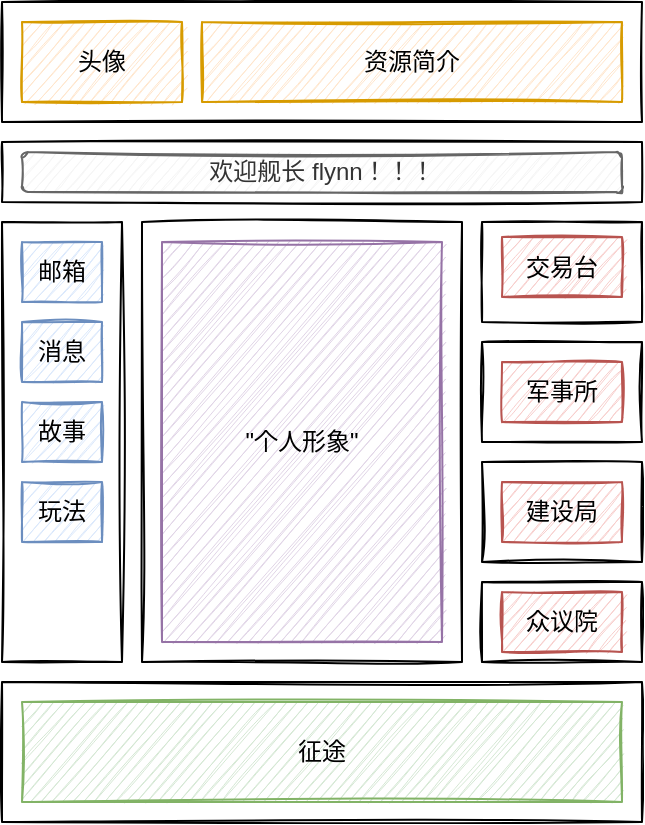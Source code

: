 <mxfile version="13.3.9" type="device" pages="2"><diagram id="rrv9pWi4wV1qNpefByG9" name="main"><mxGraphModel dx="542" dy="394" grid="1" gridSize="10" guides="1" tooltips="1" connect="1" arrows="1" fold="1" page="1" pageScale="1" pageWidth="827" pageHeight="1169" math="0" shadow="0"><root><mxCell id="0"/><mxCell id="1" parent="0"/><mxCell id="nMw8yzrUbz-jZ69x6Hvd-2" value="" style="rounded=0;whiteSpace=wrap;html=1;align=center;verticalAlign=middle;sketch=1;" vertex="1" parent="1"><mxGeometry x="190" y="110" width="320" height="60" as="geometry"/></mxCell><mxCell id="nMw8yzrUbz-jZ69x6Hvd-4" value="" style="rounded=0;whiteSpace=wrap;html=1;align=center;verticalAlign=middle;sketch=1;" vertex="1" parent="1"><mxGeometry x="430" y="220" width="80" height="50" as="geometry"/></mxCell><mxCell id="nMw8yzrUbz-jZ69x6Hvd-5" value="" style="rounded=0;whiteSpace=wrap;html=1;align=center;verticalAlign=middle;sketch=1;" vertex="1" parent="1"><mxGeometry x="430" y="280" width="80" height="50" as="geometry"/></mxCell><mxCell id="nMw8yzrUbz-jZ69x6Hvd-6" value="" style="rounded=0;whiteSpace=wrap;html=1;align=center;verticalAlign=middle;sketch=1;" vertex="1" parent="1"><mxGeometry x="430" y="340" width="80" height="50" as="geometry"/></mxCell><mxCell id="nMw8yzrUbz-jZ69x6Hvd-7" value="" style="rounded=0;whiteSpace=wrap;html=1;align=center;verticalAlign=middle;sketch=1;" vertex="1" parent="1"><mxGeometry x="430" y="400" width="80" height="40" as="geometry"/></mxCell><mxCell id="nMw8yzrUbz-jZ69x6Hvd-8" value="" style="rounded=0;whiteSpace=wrap;html=1;align=center;verticalAlign=middle;sketch=1;" vertex="1" parent="1"><mxGeometry x="190" y="450" width="320" height="70" as="geometry"/></mxCell><mxCell id="nMw8yzrUbz-jZ69x6Hvd-9" value="" style="rounded=0;whiteSpace=wrap;html=1;align=center;verticalAlign=middle;sketch=1;" vertex="1" parent="1"><mxGeometry x="260" y="220" width="160" height="220" as="geometry"/></mxCell><mxCell id="nMw8yzrUbz-jZ69x6Hvd-10" value="" style="rounded=0;whiteSpace=wrap;html=1;align=center;verticalAlign=middle;sketch=1;" vertex="1" parent="1"><mxGeometry x="190" y="180" width="320" height="30" as="geometry"/></mxCell><mxCell id="nMw8yzrUbz-jZ69x6Hvd-12" value="" style="rounded=0;whiteSpace=wrap;html=1;align=center;verticalAlign=middle;sketch=1;" vertex="1" parent="1"><mxGeometry x="190" y="220" width="60" height="220" as="geometry"/></mxCell><mxCell id="nMw8yzrUbz-jZ69x6Hvd-14" value="头像" style="rounded=0;whiteSpace=wrap;html=1;sketch=1;align=center;verticalAlign=middle;fillColor=#ffe6cc;strokeColor=#d79b00;" vertex="1" parent="1"><mxGeometry x="200" y="120" width="80" height="40" as="geometry"/></mxCell><mxCell id="nMw8yzrUbz-jZ69x6Hvd-15" value="资源简介" style="rounded=0;whiteSpace=wrap;html=1;sketch=1;align=center;verticalAlign=middle;fillColor=#ffe6cc;strokeColor=#d79b00;" vertex="1" parent="1"><mxGeometry x="290" y="120" width="210" height="40" as="geometry"/></mxCell><mxCell id="nMw8yzrUbz-jZ69x6Hvd-20" value="欢迎舰长 flynn！！！" style="rounded=1;whiteSpace=wrap;html=1;sketch=1;align=center;verticalAlign=middle;fillColor=#f5f5f5;strokeColor=#666666;fontColor=#333333;" vertex="1" parent="1"><mxGeometry x="200" y="185" width="300" height="20" as="geometry"/></mxCell><mxCell id="nMw8yzrUbz-jZ69x6Hvd-21" value="邮箱" style="rounded=0;whiteSpace=wrap;html=1;sketch=1;align=center;verticalAlign=middle;fillColor=#dae8fc;strokeColor=#6c8ebf;" vertex="1" parent="1"><mxGeometry x="200" y="230" width="40" height="30" as="geometry"/></mxCell><mxCell id="nMw8yzrUbz-jZ69x6Hvd-23" value="消息" style="rounded=0;whiteSpace=wrap;html=1;sketch=1;align=center;verticalAlign=middle;fillColor=#dae8fc;strokeColor=#6c8ebf;" vertex="1" parent="1"><mxGeometry x="200" y="270" width="40" height="30" as="geometry"/></mxCell><mxCell id="nMw8yzrUbz-jZ69x6Hvd-24" value="故事" style="rounded=0;whiteSpace=wrap;html=1;sketch=1;align=center;verticalAlign=middle;fillColor=#dae8fc;strokeColor=#6c8ebf;" vertex="1" parent="1"><mxGeometry x="200" y="310" width="40" height="30" as="geometry"/></mxCell><mxCell id="nMw8yzrUbz-jZ69x6Hvd-25" value="&quot;个人形象&quot;" style="rounded=0;whiteSpace=wrap;html=1;sketch=1;align=center;verticalAlign=middle;fillColor=#e1d5e7;strokeColor=#9673a6;" vertex="1" parent="1"><mxGeometry x="270" y="230" width="140" height="200" as="geometry"/></mxCell><mxCell id="nMw8yzrUbz-jZ69x6Hvd-26" value="&lt;span&gt;征途&lt;/span&gt;" style="rounded=0;whiteSpace=wrap;html=1;sketch=1;align=center;fillColor=#d5e8d4;strokeColor=#82b366;" vertex="1" parent="1"><mxGeometry x="200" y="460" width="300" height="50" as="geometry"/></mxCell><mxCell id="nMw8yzrUbz-jZ69x6Hvd-27" value="交易台" style="rounded=0;whiteSpace=wrap;html=1;align=center;verticalAlign=middle;sketch=1;fillColor=#f8cecc;strokeColor=#b85450;" vertex="1" parent="1"><mxGeometry x="440" y="227.5" width="60" height="30" as="geometry"/></mxCell><mxCell id="nMw8yzrUbz-jZ69x6Hvd-28" value="军事所" style="rounded=0;whiteSpace=wrap;html=1;align=center;verticalAlign=middle;sketch=1;fillColor=#f8cecc;strokeColor=#b85450;" vertex="1" parent="1"><mxGeometry x="440" y="290" width="60" height="30" as="geometry"/></mxCell><mxCell id="nMw8yzrUbz-jZ69x6Hvd-29" value="建设局" style="rounded=0;whiteSpace=wrap;html=1;align=center;verticalAlign=middle;sketch=1;fillColor=#f8cecc;strokeColor=#b85450;" vertex="1" parent="1"><mxGeometry x="440" y="350" width="60" height="30" as="geometry"/></mxCell><mxCell id="nMw8yzrUbz-jZ69x6Hvd-30" value="众议院" style="rounded=0;whiteSpace=wrap;html=1;align=center;verticalAlign=middle;sketch=1;fillColor=#f8cecc;strokeColor=#b85450;" vertex="1" parent="1"><mxGeometry x="440" y="405" width="60" height="30" as="geometry"/></mxCell><mxCell id="nMw8yzrUbz-jZ69x6Hvd-31" value="玩法" style="rounded=0;whiteSpace=wrap;html=1;sketch=1;align=center;verticalAlign=middle;fillColor=#dae8fc;strokeColor=#6c8ebf;" vertex="1" parent="1"><mxGeometry x="200" y="350" width="40" height="30" as="geometry"/></mxCell></root></mxGraphModel></diagram><diagram id="PW588V2C4Bim0Hd8TUtH" name="第 2 页"><mxGraphModel dx="786" dy="572" grid="1" gridSize="10" guides="1" tooltips="1" connect="1" arrows="1" fold="1" page="1" pageScale="1" pageWidth="827" pageHeight="1169" math="0" shadow="0"><root><mxCell id="XcG4hheMrX6GKUmbWiF8-0"/><mxCell id="XcG4hheMrX6GKUmbWiF8-1" parent="XcG4hheMrX6GKUmbWiF8-0"/><mxCell id="87kkZU1lEASfqNuCCkl2-0" value="" style="rounded=0;whiteSpace=wrap;html=1;align=center;verticalAlign=middle;sketch=0;" vertex="1" parent="XcG4hheMrX6GKUmbWiF8-1"><mxGeometry x="190" y="110" width="320" height="60" as="geometry"/></mxCell><mxCell id="87kkZU1lEASfqNuCCkl2-1" value="" style="rounded=0;whiteSpace=wrap;html=1;align=center;verticalAlign=middle;sketch=0;" vertex="1" parent="XcG4hheMrX6GKUmbWiF8-1"><mxGeometry x="430" y="220" width="80" height="50" as="geometry"/></mxCell><mxCell id="87kkZU1lEASfqNuCCkl2-2" value="" style="rounded=0;whiteSpace=wrap;html=1;align=center;verticalAlign=middle;sketch=0;" vertex="1" parent="XcG4hheMrX6GKUmbWiF8-1"><mxGeometry x="430" y="280" width="80" height="50" as="geometry"/></mxCell><mxCell id="87kkZU1lEASfqNuCCkl2-3" value="" style="rounded=0;whiteSpace=wrap;html=1;align=center;verticalAlign=middle;sketch=0;" vertex="1" parent="XcG4hheMrX6GKUmbWiF8-1"><mxGeometry x="430" y="340" width="80" height="50" as="geometry"/></mxCell><mxCell id="87kkZU1lEASfqNuCCkl2-4" value="" style="rounded=0;whiteSpace=wrap;html=1;align=center;verticalAlign=middle;sketch=0;" vertex="1" parent="XcG4hheMrX6GKUmbWiF8-1"><mxGeometry x="430" y="400" width="80" height="40" as="geometry"/></mxCell><mxCell id="87kkZU1lEASfqNuCCkl2-5" value="" style="rounded=0;whiteSpace=wrap;html=1;align=center;verticalAlign=middle;sketch=0;" vertex="1" parent="XcG4hheMrX6GKUmbWiF8-1"><mxGeometry x="190" y="450" width="320" height="70" as="geometry"/></mxCell><mxCell id="87kkZU1lEASfqNuCCkl2-6" value="" style="rounded=0;whiteSpace=wrap;html=1;align=center;verticalAlign=middle;sketch=0;" vertex="1" parent="XcG4hheMrX6GKUmbWiF8-1"><mxGeometry x="260" y="220" width="160" height="220" as="geometry"/></mxCell><mxCell id="87kkZU1lEASfqNuCCkl2-7" value="" style="rounded=0;whiteSpace=wrap;html=1;align=center;verticalAlign=middle;sketch=0;" vertex="1" parent="XcG4hheMrX6GKUmbWiF8-1"><mxGeometry x="190" y="180" width="320" height="30" as="geometry"/></mxCell><mxCell id="87kkZU1lEASfqNuCCkl2-8" value="" style="rounded=0;whiteSpace=wrap;html=1;align=center;verticalAlign=middle;sketch=0;" vertex="1" parent="XcG4hheMrX6GKUmbWiF8-1"><mxGeometry x="190" y="220" width="60" height="220" as="geometry"/></mxCell><mxCell id="87kkZU1lEASfqNuCCkl2-9" value="头像" style="rounded=0;whiteSpace=wrap;html=1;sketch=0;align=center;verticalAlign=middle;fillColor=#ffe6cc;strokeColor=#d79b00;" vertex="1" parent="XcG4hheMrX6GKUmbWiF8-1"><mxGeometry x="200" y="120" width="80" height="40" as="geometry"/></mxCell><mxCell id="87kkZU1lEASfqNuCCkl2-10" value="资源简介" style="rounded=0;whiteSpace=wrap;html=1;sketch=0;align=center;verticalAlign=middle;fillColor=#ffe6cc;strokeColor=#d79b00;" vertex="1" parent="XcG4hheMrX6GKUmbWiF8-1"><mxGeometry x="290" y="120" width="210" height="40" as="geometry"/></mxCell><mxCell id="87kkZU1lEASfqNuCCkl2-11" value="欢迎舰长 flynn！！！" style="rounded=1;whiteSpace=wrap;html=1;sketch=0;align=center;verticalAlign=middle;fillColor=#f5f5f5;strokeColor=#666666;fontColor=#333333;" vertex="1" parent="XcG4hheMrX6GKUmbWiF8-1"><mxGeometry x="200" y="185" width="300" height="20" as="geometry"/></mxCell><mxCell id="87kkZU1lEASfqNuCCkl2-12" value="邮箱" style="rounded=0;whiteSpace=wrap;html=1;sketch=0;align=center;verticalAlign=middle;fillColor=#dae8fc;strokeColor=#6c8ebf;" vertex="1" parent="XcG4hheMrX6GKUmbWiF8-1"><mxGeometry x="200" y="230" width="40" height="30" as="geometry"/></mxCell><mxCell id="87kkZU1lEASfqNuCCkl2-13" value="消息" style="rounded=0;whiteSpace=wrap;html=1;sketch=0;align=center;verticalAlign=middle;fillColor=#dae8fc;strokeColor=#6c8ebf;" vertex="1" parent="XcG4hheMrX6GKUmbWiF8-1"><mxGeometry x="200" y="270" width="40" height="30" as="geometry"/></mxCell><mxCell id="87kkZU1lEASfqNuCCkl2-14" value="故事" style="rounded=0;whiteSpace=wrap;html=1;sketch=0;align=center;verticalAlign=middle;fillColor=#dae8fc;strokeColor=#6c8ebf;" vertex="1" parent="XcG4hheMrX6GKUmbWiF8-1"><mxGeometry x="200" y="310" width="40" height="30" as="geometry"/></mxCell><mxCell id="87kkZU1lEASfqNuCCkl2-15" value="&quot;个人形象&quot;" style="rounded=0;whiteSpace=wrap;html=1;sketch=0;align=center;verticalAlign=middle;fillColor=#e1d5e7;strokeColor=#9673a6;" vertex="1" parent="XcG4hheMrX6GKUmbWiF8-1"><mxGeometry x="270" y="230" width="140" height="200" as="geometry"/></mxCell><mxCell id="87kkZU1lEASfqNuCCkl2-16" value="&lt;span&gt;征途&lt;/span&gt;" style="rounded=0;whiteSpace=wrap;html=1;sketch=0;align=center;fillColor=#d5e8d4;strokeColor=#82b366;" vertex="1" parent="XcG4hheMrX6GKUmbWiF8-1"><mxGeometry x="200" y="460" width="300" height="50" as="geometry"/></mxCell><mxCell id="87kkZU1lEASfqNuCCkl2-17" value="交易台" style="rounded=0;whiteSpace=wrap;html=1;align=center;verticalAlign=middle;sketch=0;fillColor=#f8cecc;strokeColor=#b85450;" vertex="1" parent="XcG4hheMrX6GKUmbWiF8-1"><mxGeometry x="440" y="227.5" width="60" height="30" as="geometry"/></mxCell><mxCell id="87kkZU1lEASfqNuCCkl2-18" value="军事所" style="rounded=0;whiteSpace=wrap;html=1;align=center;verticalAlign=middle;sketch=0;fillColor=#f8cecc;strokeColor=#b85450;" vertex="1" parent="XcG4hheMrX6GKUmbWiF8-1"><mxGeometry x="440" y="290" width="60" height="30" as="geometry"/></mxCell><mxCell id="87kkZU1lEASfqNuCCkl2-19" value="建设局" style="rounded=0;whiteSpace=wrap;html=1;align=center;verticalAlign=middle;sketch=0;fillColor=#f8cecc;strokeColor=#b85450;" vertex="1" parent="XcG4hheMrX6GKUmbWiF8-1"><mxGeometry x="440" y="350" width="60" height="30" as="geometry"/></mxCell><mxCell id="87kkZU1lEASfqNuCCkl2-20" value="众议院" style="rounded=0;whiteSpace=wrap;html=1;align=center;verticalAlign=middle;sketch=0;fillColor=#f8cecc;strokeColor=#b85450;" vertex="1" parent="XcG4hheMrX6GKUmbWiF8-1"><mxGeometry x="440" y="405" width="60" height="30" as="geometry"/></mxCell><mxCell id="87kkZU1lEASfqNuCCkl2-21" value="玩法" style="rounded=0;whiteSpace=wrap;html=1;sketch=0;align=center;verticalAlign=middle;fillColor=#dae8fc;strokeColor=#6c8ebf;" vertex="1" parent="XcG4hheMrX6GKUmbWiF8-1"><mxGeometry x="200" y="350" width="40" height="30" as="geometry"/></mxCell></root></mxGraphModel></diagram></mxfile>